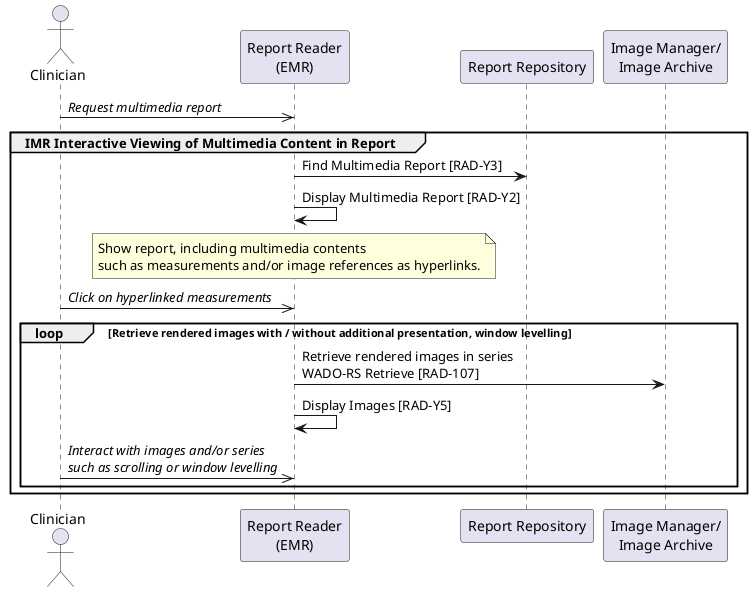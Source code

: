 @startuml

actor Clinician as Clinician

participant "Report Reader\n(EMR)" as EMR
participant "Report Repository" as Repo

participant "Image Manager/\nImage Archive" as Archive

Clinician->>EMR: //Request multimedia report//
group IMR Interactive Viewing of Multimedia Content in Report
EMR->Repo: Find Multimedia Report [RAD-Y3]
EMR->EMR: Display Multimedia Report [RAD-Y2]
note over EMR
Show report, including multimedia contents
such as measurements and/or image references as hyperlinks.
end note

Clinician->>EMR: //Click on hyperlinked measurements//

loop Retrieve rendered images with / without additional presentation, window levelling
EMR->Archive: Retrieve rendered images in series\nWADO-RS Retrieve [RAD-107]
EMR->EMR: Display Images [RAD-Y5]

Clinician->>EMR: //Interact with images and/or series//\n//such as scrolling or window levelling//
end loop

end

@enduml